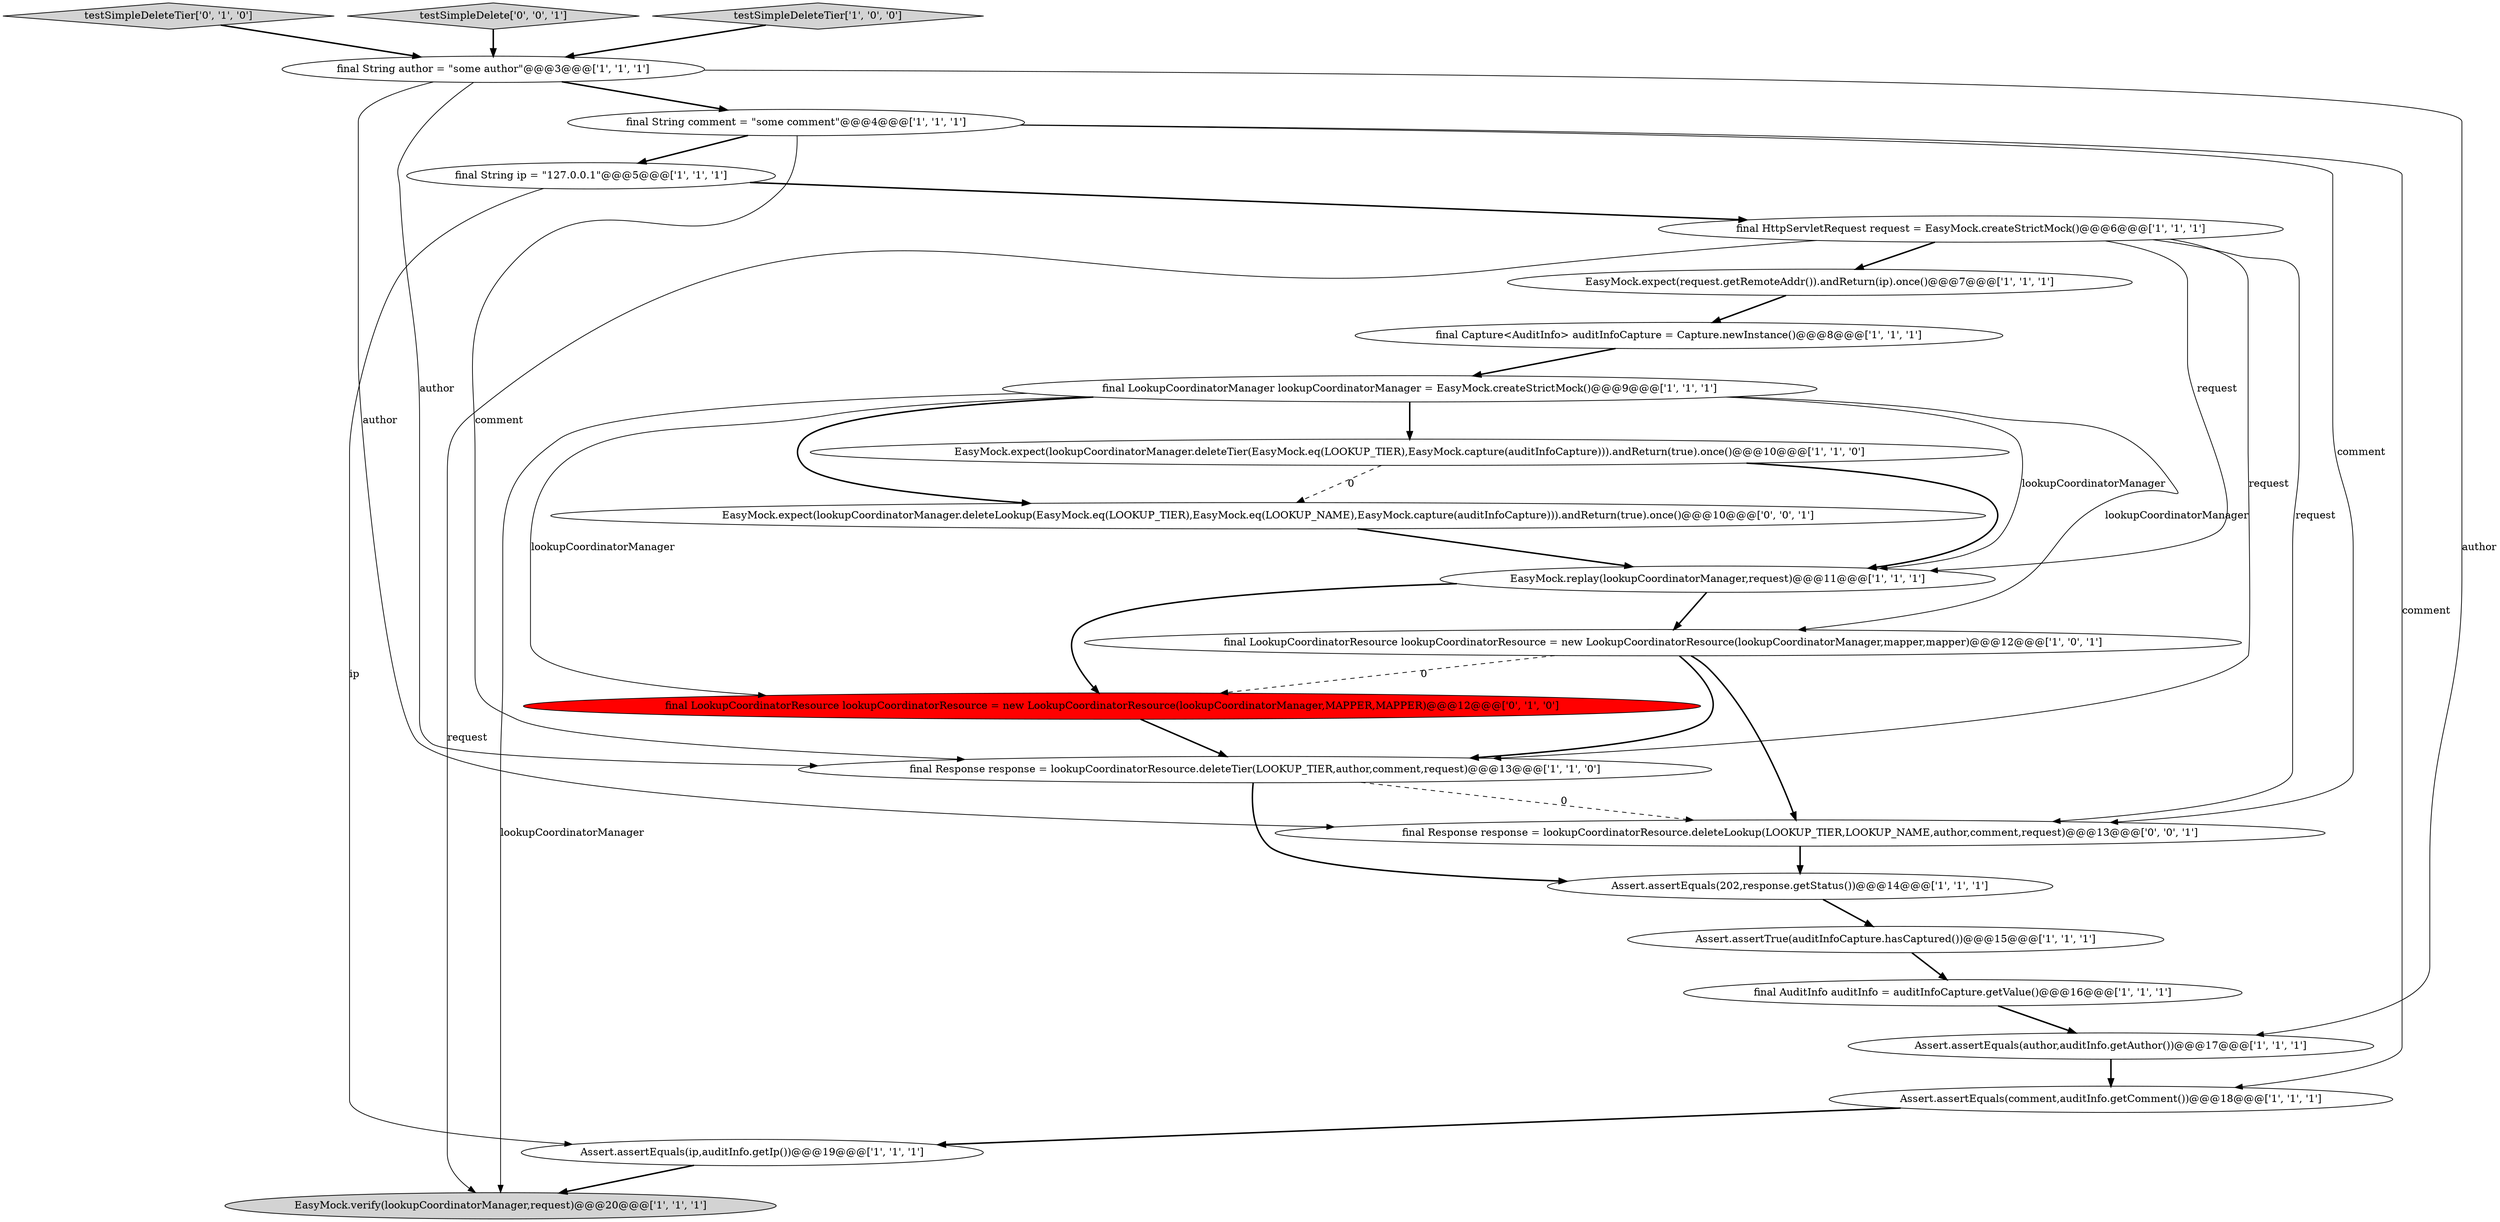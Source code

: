 digraph {
3 [style = filled, label = "final HttpServletRequest request = EasyMock.createStrictMock()@@@6@@@['1', '1', '1']", fillcolor = white, shape = ellipse image = "AAA0AAABBB1BBB"];
10 [style = filled, label = "final String comment = \"some comment\"@@@4@@@['1', '1', '1']", fillcolor = white, shape = ellipse image = "AAA0AAABBB1BBB"];
1 [style = filled, label = "EasyMock.verify(lookupCoordinatorManager,request)@@@20@@@['1', '1', '1']", fillcolor = lightgray, shape = ellipse image = "AAA0AAABBB1BBB"];
15 [style = filled, label = "final LookupCoordinatorResource lookupCoordinatorResource = new LookupCoordinatorResource(lookupCoordinatorManager,mapper,mapper)@@@12@@@['1', '0', '1']", fillcolor = white, shape = ellipse image = "AAA0AAABBB1BBB"];
12 [style = filled, label = "final Capture<AuditInfo> auditInfoCapture = Capture.newInstance()@@@8@@@['1', '1', '1']", fillcolor = white, shape = ellipse image = "AAA0AAABBB1BBB"];
0 [style = filled, label = "Assert.assertTrue(auditInfoCapture.hasCaptured())@@@15@@@['1', '1', '1']", fillcolor = white, shape = ellipse image = "AAA0AAABBB1BBB"];
17 [style = filled, label = "EasyMock.expect(lookupCoordinatorManager.deleteTier(EasyMock.eq(LOOKUP_TIER),EasyMock.capture(auditInfoCapture))).andReturn(true).once()@@@10@@@['1', '1', '0']", fillcolor = white, shape = ellipse image = "AAA0AAABBB1BBB"];
22 [style = filled, label = "final Response response = lookupCoordinatorResource.deleteLookup(LOOKUP_TIER,LOOKUP_NAME,author,comment,request)@@@13@@@['0', '0', '1']", fillcolor = white, shape = ellipse image = "AAA0AAABBB3BBB"];
6 [style = filled, label = "Assert.assertEquals(202,response.getStatus())@@@14@@@['1', '1', '1']", fillcolor = white, shape = ellipse image = "AAA0AAABBB1BBB"];
19 [style = filled, label = "testSimpleDeleteTier['0', '1', '0']", fillcolor = lightgray, shape = diamond image = "AAA0AAABBB2BBB"];
23 [style = filled, label = "testSimpleDelete['0', '0', '1']", fillcolor = lightgray, shape = diamond image = "AAA0AAABBB3BBB"];
2 [style = filled, label = "final String author = \"some author\"@@@3@@@['1', '1', '1']", fillcolor = white, shape = ellipse image = "AAA0AAABBB1BBB"];
20 [style = filled, label = "final LookupCoordinatorResource lookupCoordinatorResource = new LookupCoordinatorResource(lookupCoordinatorManager,MAPPER,MAPPER)@@@12@@@['0', '1', '0']", fillcolor = red, shape = ellipse image = "AAA1AAABBB2BBB"];
18 [style = filled, label = "Assert.assertEquals(author,auditInfo.getAuthor())@@@17@@@['1', '1', '1']", fillcolor = white, shape = ellipse image = "AAA0AAABBB1BBB"];
8 [style = filled, label = "testSimpleDeleteTier['1', '0', '0']", fillcolor = lightgray, shape = diamond image = "AAA0AAABBB1BBB"];
11 [style = filled, label = "final Response response = lookupCoordinatorResource.deleteTier(LOOKUP_TIER,author,comment,request)@@@13@@@['1', '1', '0']", fillcolor = white, shape = ellipse image = "AAA0AAABBB1BBB"];
9 [style = filled, label = "EasyMock.expect(request.getRemoteAddr()).andReturn(ip).once()@@@7@@@['1', '1', '1']", fillcolor = white, shape = ellipse image = "AAA0AAABBB1BBB"];
5 [style = filled, label = "EasyMock.replay(lookupCoordinatorManager,request)@@@11@@@['1', '1', '1']", fillcolor = white, shape = ellipse image = "AAA0AAABBB1BBB"];
21 [style = filled, label = "EasyMock.expect(lookupCoordinatorManager.deleteLookup(EasyMock.eq(LOOKUP_TIER),EasyMock.eq(LOOKUP_NAME),EasyMock.capture(auditInfoCapture))).andReturn(true).once()@@@10@@@['0', '0', '1']", fillcolor = white, shape = ellipse image = "AAA0AAABBB3BBB"];
16 [style = filled, label = "final String ip = \"127.0.0.1\"@@@5@@@['1', '1', '1']", fillcolor = white, shape = ellipse image = "AAA0AAABBB1BBB"];
7 [style = filled, label = "Assert.assertEquals(ip,auditInfo.getIp())@@@19@@@['1', '1', '1']", fillcolor = white, shape = ellipse image = "AAA0AAABBB1BBB"];
13 [style = filled, label = "final AuditInfo auditInfo = auditInfoCapture.getValue()@@@16@@@['1', '1', '1']", fillcolor = white, shape = ellipse image = "AAA0AAABBB1BBB"];
4 [style = filled, label = "final LookupCoordinatorManager lookupCoordinatorManager = EasyMock.createStrictMock()@@@9@@@['1', '1', '1']", fillcolor = white, shape = ellipse image = "AAA0AAABBB1BBB"];
14 [style = filled, label = "Assert.assertEquals(comment,auditInfo.getComment())@@@18@@@['1', '1', '1']", fillcolor = white, shape = ellipse image = "AAA0AAABBB1BBB"];
16->7 [style = solid, label="ip"];
16->3 [style = bold, label=""];
17->5 [style = bold, label=""];
15->20 [style = dashed, label="0"];
7->1 [style = bold, label=""];
4->17 [style = bold, label=""];
0->13 [style = bold, label=""];
5->20 [style = bold, label=""];
4->5 [style = solid, label="lookupCoordinatorManager"];
2->11 [style = solid, label="author"];
3->5 [style = solid, label="request"];
2->22 [style = solid, label="author"];
11->6 [style = bold, label=""];
11->22 [style = dashed, label="0"];
4->21 [style = bold, label=""];
5->15 [style = bold, label=""];
6->0 [style = bold, label=""];
19->2 [style = bold, label=""];
10->22 [style = solid, label="comment"];
4->20 [style = solid, label="lookupCoordinatorManager"];
2->10 [style = bold, label=""];
17->21 [style = dashed, label="0"];
15->22 [style = bold, label=""];
14->7 [style = bold, label=""];
3->9 [style = bold, label=""];
21->5 [style = bold, label=""];
15->11 [style = bold, label=""];
10->16 [style = bold, label=""];
12->4 [style = bold, label=""];
8->2 [style = bold, label=""];
4->1 [style = solid, label="lookupCoordinatorManager"];
2->18 [style = solid, label="author"];
3->22 [style = solid, label="request"];
10->11 [style = solid, label="comment"];
9->12 [style = bold, label=""];
23->2 [style = bold, label=""];
4->15 [style = solid, label="lookupCoordinatorManager"];
18->14 [style = bold, label=""];
3->1 [style = solid, label="request"];
13->18 [style = bold, label=""];
10->14 [style = solid, label="comment"];
22->6 [style = bold, label=""];
20->11 [style = bold, label=""];
3->11 [style = solid, label="request"];
}
